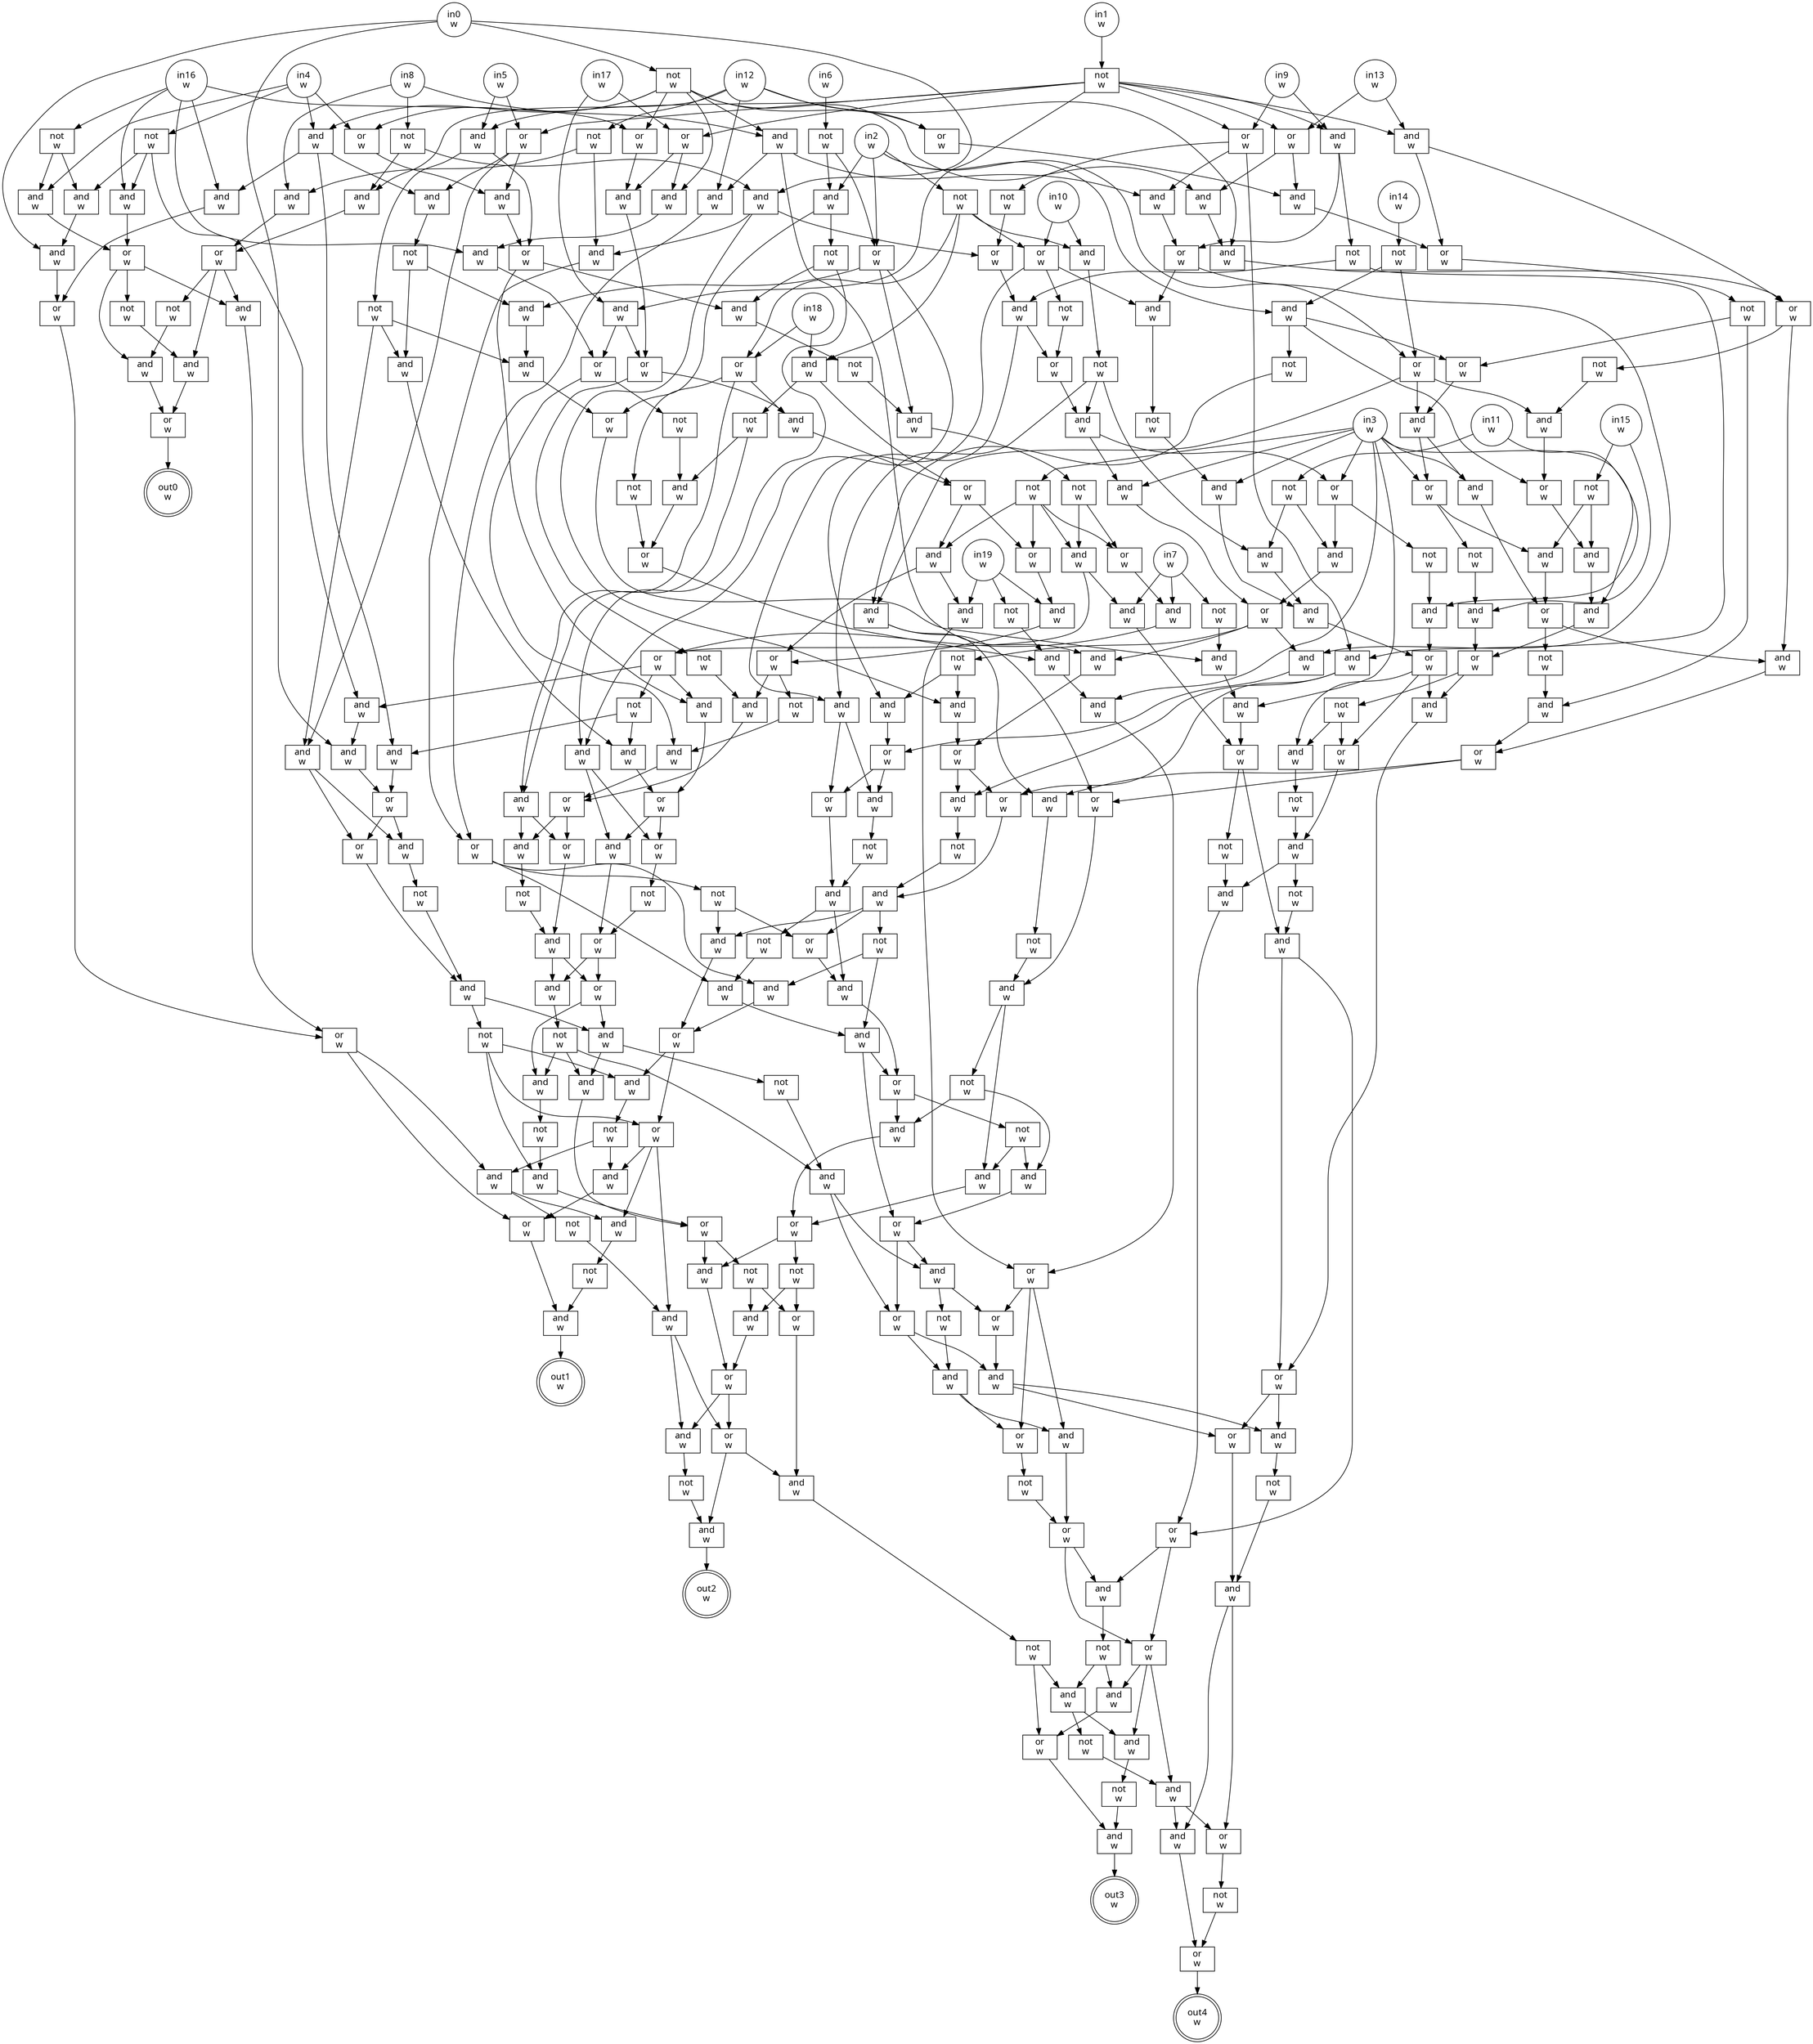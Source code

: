 digraph circuit{
	node [style = filled, fillcolor = white,shape=rect, fontname=geneva]
	g0 [label="in0\nw",shape=circle,fillcolor=white]
	g1 [label="in1\nw",shape=circle,fillcolor=white]
	g2 [label="in2\nw",shape=circle,fillcolor=white]
	g3 [label="in3\nw",shape=circle,fillcolor=white]
	g4 [label="in4\nw",shape=circle,fillcolor=white]
	g5 [label="in5\nw",shape=circle,fillcolor=white]
	g6 [label="in6\nw",shape=circle,fillcolor=white]
	g7 [label="in7\nw",shape=circle,fillcolor=white]
	g8 [label="in8\nw",shape=circle,fillcolor=white]
	g9 [label="in9\nw",shape=circle,fillcolor=white]
	g10 [label="in10\nw",shape=circle,fillcolor=white]
	g11 [label="in11\nw",shape=circle,fillcolor=white]
	g12 [label="in12\nw",shape=circle,fillcolor=white]
	g13 [label="in13\nw",shape=circle,fillcolor=white]
	g14 [label="in14\nw",shape=circle,fillcolor=white]
	g15 [label="in15\nw",shape=circle,fillcolor=white]
	g16 [label="in16\nw",shape=circle,fillcolor=white]
	g17 [label="in17\nw",shape=circle,fillcolor=white]
	g18 [label="in18\nw",shape=circle,fillcolor=white]
	g19 [label="in19\nw",shape=circle,fillcolor=white]
	g20 [label="not\nw",fillcolor=white]
	g21 [label="not\nw",fillcolor=white]
	g22 [label="not\nw",fillcolor=white]
	g23 [label="not\nw",fillcolor=white]
	g24 [label="not\nw",fillcolor=white]
	g25 [label="not\nw",fillcolor=white]
	g26 [label="and\nw",fillcolor=white]
	g27 [label="not\nw",fillcolor=white]
	g28 [label="and\nw",fillcolor=white]
	g29 [label="or\nw",fillcolor=white]
	g30 [label="not\nw",fillcolor=white]
	g31 [label="not\nw",fillcolor=white]
	g32 [label="not\nw",fillcolor=white]
	g33 [label="and\nw",fillcolor=white]
	g34 [label="not\nw",fillcolor=white]
	g35 [label="and\nw",fillcolor=white]
	g36 [label="or\nw",fillcolor=white]
	g37 [label="and\nw",fillcolor=white]
	g38 [label="and\nw",fillcolor=white]
	g39 [label="not\nw",fillcolor=white]
	g40 [label="and\nw",fillcolor=white]
	g41 [label="or\nw",fillcolor=white]
	g42 [label="and\nw",fillcolor=white]
	g43 [label="not\nw",fillcolor=white]
	g44 [label="and\nw",fillcolor=white]
	g45 [label="not\nw",fillcolor=white]
	g46 [label="or\nw",fillcolor=white]
	g47 [label="and\nw",fillcolor=white]
	g48 [label="and\nw",fillcolor=white]
	g49 [label="not\nw",fillcolor=white]
	g50 [label="or\nw",fillcolor=white]
	g51 [label="and\nw",fillcolor=white]
	g52 [label="not\nw",fillcolor=white]
	g53 [label="or\nw",fillcolor=white]
	g54 [label="not\nw",fillcolor=white]
	g55 [label="and\nw",fillcolor=white]
	g56 [label="not\nw",fillcolor=white]
	g57 [label="and\nw",fillcolor=white]
	g58 [label="and\nw",fillcolor=white]
	g59 [label="and\nw",fillcolor=white]
	g60 [label="not\nw",fillcolor=white]
	g61 [label="or\nw",fillcolor=white]
	g62 [label="and\nw",fillcolor=white]
	g63 [label="not\nw",fillcolor=white]
	g64 [label="not\nw",fillcolor=white]
	g65 [label="or\nw",fillcolor=white]
	g66 [label="and\nw",fillcolor=white]
	g67 [label="not\nw",fillcolor=white]
	g68 [label="and\nw",fillcolor=white]
	g69 [label="and\nw",fillcolor=white]
	g70 [label="not\nw",fillcolor=white]
	g71 [label="or\nw",fillcolor=white]
	g72 [label="and\nw",fillcolor=white]
	g73 [label="not\nw",fillcolor=white]
	g74 [label="or\nw",fillcolor=white]
	g75 [label="and\nw",fillcolor=white]
	g76 [label="or\nw",fillcolor=white]
	g77 [label="and\nw",fillcolor=white]
	g78 [label="and\nw",fillcolor=white]
	g79 [label="and\nw",fillcolor=white]
	g80 [label="or\nw",fillcolor=white]
	g81 [label="and\nw",fillcolor=white]
	g82 [label="or\nw",fillcolor=white]
	g83 [label="and\nw",fillcolor=white]
	g84 [label="and\nw",fillcolor=white]
	g85 [label="or\nw",fillcolor=white]
	g86 [label="and\nw",fillcolor=white]
	g87 [label="or\nw",fillcolor=white]
	g88 [label="not\nw",fillcolor=white]
	g89 [label="not\nw",fillcolor=white]
	g90 [label="and\nw",fillcolor=white]
	g91 [label="and\nw",fillcolor=white]
	g92 [label="and\nw",fillcolor=white]
	g93 [label="and\nw",fillcolor=white]
	g94 [label="not\nw",fillcolor=white]
	g95 [label="or\nw",fillcolor=white]
	g96 [label="and\nw",fillcolor=white]
	g97 [label="or\nw",fillcolor=white]
	g98 [label="and\nw",fillcolor=white]
	g99 [label="not\nw",fillcolor=white]
	g100 [label="and\nw",fillcolor=white]
	g101 [label="not\nw",fillcolor=white]
	g102 [label="or\nw",fillcolor=white]
	g103 [label="and\nw",fillcolor=white]
	g104 [label="and\nw",fillcolor=white]
	g105 [label="or\nw",fillcolor=white]
	g106 [label="and\nw",fillcolor=white]
	g107 [label="and\nw",fillcolor=white]
	g108 [label="not\nw",fillcolor=white]
	g109 [label="and\nw",fillcolor=white]
	g110 [label="and\nw",fillcolor=white]
	g111 [label="and\nw",fillcolor=white]
	g112 [label="and\nw",fillcolor=white]
	g113 [label="or\nw",fillcolor=white]
	g114 [label="and\nw",fillcolor=white]
	g115 [label="not\nw",fillcolor=white]
	g116 [label="or\nw",fillcolor=white]
	g117 [label="and\nw",fillcolor=white]
	g118 [label="not\nw",fillcolor=white]
	g119 [label="and\nw",fillcolor=white]
	g120 [label="or\nw",fillcolor=white]
	g121 [label="or\nw",fillcolor=white]
	g122 [label="and\nw",fillcolor=white]
	g123 [label="not\nw",fillcolor=white]
	g124 [label="and\nw",fillcolor=white]
	g125 [label="and\nw",fillcolor=white]
	g126 [label="or\nw",fillcolor=white]
	g127 [label="and\nw",fillcolor=white]
	g128 [label="or\nw",fillcolor=white]
	g129 [label="not\nw",fillcolor=white]
	g130 [label="or\nw",fillcolor=white]
	g131 [label="and\nw",fillcolor=white]
	g132 [label="and\nw",fillcolor=white]
	g133 [label="or\nw",fillcolor=white]
	g134 [label="and\nw",fillcolor=white]
	g135 [label="and\nw",fillcolor=white]
	g136 [label="or\nw",fillcolor=white]
	g137 [label="not\nw",fillcolor=white]
	g138 [label="and\nw",fillcolor=white]
	g139 [label="and\nw",fillcolor=white]
	g140 [label="or\nw",fillcolor=white]
	g141 [label="not\nw",fillcolor=white]
	g142 [label="and\nw",fillcolor=white]
	g143 [label="or\nw",fillcolor=white]
	g144 [label="or\nw",fillcolor=white]
	g145 [label="and\nw",fillcolor=white]
	g146 [label="not\nw",fillcolor=white]
	g147 [label="and\nw",fillcolor=white]
	g148 [label="and\nw",fillcolor=white]
	g149 [label="or\nw",fillcolor=white]
	g150 [label="not\nw",fillcolor=white]
	g151 [label="and\nw",fillcolor=white]
	g152 [label="or\nw",fillcolor=white]
	g153 [label="or\nw",fillcolor=white]
	g154 [label="and\nw",fillcolor=white]
	g155 [label="not\nw",fillcolor=white]
	g156 [label="and\nw",fillcolor=white]
	g157 [label="or\nw",fillcolor=white]
	g158 [label="and\nw",fillcolor=white]
	g159 [label="and\nw",fillcolor=white]
	g160 [label="not\nw",fillcolor=white]
	g161 [label="and\nw",fillcolor=white]
	g162 [label="not\nw",fillcolor=white]
	g163 [label="and\nw",fillcolor=white]
	g164 [label="and\nw",fillcolor=white]
	g165 [label="or\nw",fillcolor=white]
	g166 [label="and\nw",fillcolor=white]
	g167 [label="or\nw",fillcolor=white]
	g168 [label="or\nw",fillcolor=white]
	g169 [label="and\nw",fillcolor=white]
	g170 [label="not\nw",fillcolor=white]
	g171 [label="and\nw",fillcolor=white]
	g172 [label="and\nw",fillcolor=white]
	g173 [label="not\nw",fillcolor=white]
	g174 [label="and\nw",fillcolor=white]
	g175 [label="and\nw",fillcolor=white]
	g176 [label="or\nw",fillcolor=white]
	g177 [label="not\nw",fillcolor=white]
	g178 [label="and\nw",fillcolor=white]
	g179 [label="not\nw",fillcolor=white]
	g180 [label="and\nw",fillcolor=white]
	g181 [label="and\nw",fillcolor=white]
	g182 [label="or\nw",fillcolor=white]
	g183 [label="or\nw",fillcolor=white]
	g184 [label="and\nw",fillcolor=white]
	g185 [label="or\nw",fillcolor=white]
	g186 [label="and\nw",fillcolor=white]
	g187 [label="or\nw",fillcolor=white]
	g188 [label="or\nw",fillcolor=white]
	g189 [label="and\nw",fillcolor=white]
	g190 [label="and\nw",fillcolor=white]
	g191 [label="or\nw",fillcolor=white]
	g192 [label="not\nw",fillcolor=white]
	g193 [label="and\nw",fillcolor=white]
	g194 [label="not\nw",fillcolor=white]
	g195 [label="and\nw",fillcolor=white]
	g196 [label="and\nw",fillcolor=white]
	g197 [label="and\nw",fillcolor=white]
	g198 [label="or\nw",fillcolor=white]
	g199 [label="and\nw",fillcolor=white]
	g200 [label="or\nw",fillcolor=white]
	g201 [label="or\nw",fillcolor=white]
	g202 [label="and\nw",fillcolor=white]
	g203 [label="not\nw",fillcolor=white]
	g204 [label="and\nw",fillcolor=white]
	g205 [label="and\nw",fillcolor=white]
	g206 [label="not\nw",fillcolor=white]
	g207 [label="or\nw",fillcolor=white]
	g208 [label="and\nw",fillcolor=white]
	g209 [label="not\nw",fillcolor=white]
	g210 [label="and\nw",fillcolor=white]
	g211 [label="and\nw",fillcolor=white]
	g212 [label="and\nw",fillcolor=white]
	g213 [label="or\nw",fillcolor=white]
	g214 [label="not\nw",fillcolor=white]
	g215 [label="not\nw",fillcolor=white]
	g216 [label="and\nw",fillcolor=white]
	g217 [label="not\nw",fillcolor=white]
	g218 [label="and\nw",fillcolor=white]
	g219 [label="or\nw",fillcolor=white]
	g220 [label="and\nw",fillcolor=white]
	g221 [label="and\nw",fillcolor=white]
	g222 [label="or\nw",fillcolor=white]
	g223 [label="or\nw",fillcolor=white]
	g224 [label="and\nw",fillcolor=white]
	g225 [label="or\nw",fillcolor=white]
	g226 [label="not\nw",fillcolor=white]
	g227 [label="or\nw",fillcolor=white]
	g228 [label="and\nw",fillcolor=white]
	g229 [label="and\nw",fillcolor=white]
	g230 [label="or\nw",fillcolor=white]
	g231 [label="and\nw",fillcolor=white]
	g232 [label="or\nw",fillcolor=white]
	g233 [label="not\nw",fillcolor=white]
	g234 [label="not\nw",fillcolor=white]
	g235 [label="and\nw",fillcolor=white]
	g236 [label="and\nw",fillcolor=white]
	g237 [label="and\nw",fillcolor=white]
	g238 [label="and\nw",fillcolor=white]
	g239 [label="or\nw",fillcolor=white]
	g240 [label="and\nw",fillcolor=white]
	g241 [label="or\nw",fillcolor=white]
	g242 [label="or\nw",fillcolor=white]
	g243 [label="and\nw",fillcolor=white]
	g244 [label="not\nw",fillcolor=white]
	g245 [label="and\nw",fillcolor=white]
	g246 [label="and\nw",fillcolor=white]
	g247 [label="not\nw",fillcolor=white]
	g248 [label="and\nw",fillcolor=white]
	g249 [label="or\nw",fillcolor=white]
	g250 [label="and\nw",fillcolor=white]
	g251 [label="not\nw",fillcolor=white]
	g252 [label="and\nw",fillcolor=white]
	g253 [label="or\nw",fillcolor=white]
	g254 [label="and\nw",fillcolor=white]
	g255 [label="not\nw",fillcolor=white]
	g256 [label="or\nw",fillcolor=white]
	g257 [label="and\nw",fillcolor=white]
	g258 [label="or\nw",fillcolor=white]
	g259 [label="and\nw",fillcolor=white]
	g260 [label="not\nw",fillcolor=white]
	g261 [label="and\nw",fillcolor=white]
	g262 [label="or\nw",fillcolor=white]
	g263 [label="and\nw",fillcolor=white]
	g264 [label="or\nw",fillcolor=white]
	g265 [label="not\nw",fillcolor=white]
	g266 [label="or\nw",fillcolor=white]
	g267 [label="and\nw",fillcolor=white]
	g268 [label="or\nw",fillcolor=white]
	g269 [label="not\nw",fillcolor=white]
	g270 [label="and\nw",fillcolor=white]
	g271 [label="or\nw",fillcolor=white]
	g272 [label="and\nw",fillcolor=white]
	g273 [label="not\nw",fillcolor=white]
	g274 [label="and\nw",fillcolor=white]
	g275 [label="or\nw",fillcolor=white]
	g276 [label="and\nw",fillcolor=white]
	g277 [label="and\nw",fillcolor=white]
	g278 [label="or\nw",fillcolor=white]
	g279 [label="and\nw",fillcolor=white]
	g280 [label="not\nw",fillcolor=white]
	g281 [label="or\nw",fillcolor=white]
	g282 [label="and\nw",fillcolor=white]
	g283 [label="not\nw",fillcolor=white]
	g284 [label="and\nw",fillcolor=white]
	g285 [label="and\nw",fillcolor=white]
	g286 [label="not\nw",fillcolor=white]
	g287 [label="and\nw",fillcolor=white]
	g288 [label="or\nw",fillcolor=white]
	g289 [label="or\nw",fillcolor=white]
	g290 [label="and\nw",fillcolor=white]
	g291 [label="not\nw",fillcolor=white]
	g292 [label="and\nw",fillcolor=white]
	g293 [label="or\nw",fillcolor=white]
	g294 [label="and\nw",fillcolor=white]
	g295 [label="and\nw",fillcolor=white]
	g296 [label="not\nw",fillcolor=white]
	g297 [label="and\nw",fillcolor=white]
	g298 [label="not\nw",fillcolor=white]
	g299 [label="and\nw",fillcolor=white]
	g300 [label="or\nw",fillcolor=white]
	g301 [label="or\nw",fillcolor=white]
	g302 [label="and\nw",fillcolor=white]
	g303 [label="not\nw",fillcolor=white]
	g304 [label="and\nw",fillcolor=white]
	g305 [label="and\nw",fillcolor=white]
	g306 [label="or\nw",fillcolor=white]
	g307 [label="not\nw",fillcolor=white]
	g308 [label="or\nw",fillcolor=white]
	g309 [label="out0\nw",shape=doublecircle,fillcolor=white]
	g310 [label="out1\nw",shape=doublecircle,fillcolor=white]
	g311 [label="out2\nw",shape=doublecircle,fillcolor=white]
	g312 [label="out3\nw",shape=doublecircle,fillcolor=white]
	g313 [label="out4\nw",shape=doublecircle,fillcolor=white]
	edge [fontname=Geneva,fontcolor=forestgreen]
	g0->g78
	g0->g93
	g0->g94
	g0->g107
	g1->g64
	g2->g44
	g2->g46
	g2->g48
	g2->g50
	g2->g52
	g3->g43
	g3->g84
	g3->g85
	g3->g135
	g3->g180
	g3->g221
	g3->g229
	g3->g230
	g3->g277
	g4->g33
	g4->g34
	g4->g95
	g4->g111
	g5->g65
	g5->g66
	g6->g32
	g7->g31
	g7->g103
	g7->g109
	g8->g26
	g8->g27
	g8->g138
	g9->g69
	g9->g71
	g10->g53
	g10->g55
	g11->g25
	g11->g90
	g12->g24
	g12->g28
	g12->g139
	g12->g223
	g12->g238
	g13->g76
	g13->g77
	g14->g23
	g15->g22
	g15->g235
	g16->g21
	g16->g35
	g16->g119
	g16->g183
	g16->g197
	g17->g74
	g17->g75
	g18->g59
	g18->g61
	g19->g20
	g19->g189
	g19->g193
	g20->g220
	g21->g33
	g21->g42
	g22->g231
	g22->g276
	g23->g48
	g23->g50
	g24->g26
	g24->g79
	g25->g58
	g25->g86
	g26->g29
	g27->g28
	g27->g78
	g28->g29
	g29->g30
	g29->g38
	g29->g40
	g30->g37
	g31->g134
	g32->g44
	g32->g46
	g33->g36
	g34->g35
	g34->g42
	g34->g106
	g35->g36
	g36->g37
	g36->g38
	g36->g39
	g37->g41
	g38->g121
	g39->g40
	g40->g41
	g41->g309
	g42->g93
	g43->g102
	g43->g104
	g43->g188
	g43->g190
	g44->g45
	g44->g133
	g45->g47
	g45->g98
	g46->g47
	g46->g100
	g46->g131
	g47->g127
	g47->g128
	g48->g49
	g48->g227
	g48->g275
	g49->g51
	g50->g51
	g50->g228
	g50->g274
	g51->g242
	g51->g243
	g52->g53
	g52->g55
	g52->g59
	g52->g61
	g53->g54
	g53->g57
	g53->g178
	g54->g82
	g55->g56
	g56->g57
	g56->g58
	g56->g83
	g57->g168
	g57->g169
	g58->g181
	g59->g60
	g59->g187
	g60->g62
	g60->g218
	g61->g62
	g61->g63
	g61->g186
	g62->g201
	g62->g202
	g63->g219
	g64->g65
	g64->g66
	g64->g69
	g64->g71
	g64->g74
	g64->g75
	g64->g76
	g64->g77
	g65->g68
	g65->g96
	g65->g122
	g66->g67
	g66->g97
	g67->g68
	g67->g124
	g67->g132
	g68->g114
	g68->g116
	g69->g70
	g69->g165
	g70->g72
	g70->g81
	g71->g72
	g71->g73
	g71->g164
	g72->g144
	g72->g145
	g73->g80
	g74->g184
	g74->g196
	g75->g185
	g75->g198
	g76->g224
	g76->g237
	g77->g225
	g77->g239
	g78->g79
	g78->g80
	g78->g92
	g79->g140
	g80->g81
	g81->g82
	g81->g91
	g82->g83
	g83->g84
	g83->g85
	g84->g87
	g85->g86
	g85->g89
	g86->g87
	g87->g88
	g87->g142
	g87->g166
	g88->g91
	g88->g92
	g89->g90
	g90->g182
	g91->g167
	g92->g143
	g93->g120
	g94->g95
	g94->g111
	g94->g138
	g94->g183
	g94->g196
	g94->g223
	g94->g237
	g95->g96
	g96->g97
	g97->g98
	g97->g110
	g98->g99
	g99->g100
	g100->g101
	g101->g102
	g101->g104
	g102->g103
	g103->g105
	g104->g105
	g104->g109
	g105->g106
	g105->g108
	g105->g110
	g106->g107
	g107->g113
	g108->g112
	g108->g125
	g109->g136
	g110->g126
	g111->g112
	g111->g119
	g111->g122
	g112->g113
	g113->g114
	g113->g116
	g114->g115
	g115->g117
	g116->g117
	g117->g118
	g117->g211
	g118->g153
	g118->g154
	g118->g210
	g119->g120
	g120->g121
	g121->g157
	g121->g158
	g122->g123
	g123->g124
	g123->g131
	g124->g125
	g125->g126
	g126->g127
	g126->g128
	g127->g130
	g128->g129
	g129->g130
	g130->g205
	g130->g207
	g131->g132
	g132->g133
	g133->g134
	g134->g135
	g135->g136
	g136->g137
	g136->g287
	g137->g285
	g138->g139
	g138->g142
	g138->g164
	g139->g140
	g140->g141
	g140->g151
	g140->g174
	g141->g148
	g141->g149
	g142->g143
	g143->g144
	g143->g145
	g144->g147
	g145->g146
	g146->g147
	g147->g148
	g147->g149
	g147->g150
	g148->g152
	g149->g172
	g150->g151
	g150->g175
	g151->g152
	g152->g153
	g152->g154
	g153->g156
	g153->g159
	g153->g163
	g154->g155
	g155->g156
	g155->g158
	g156->g157
	g157->g161
	g158->g159
	g158->g162
	g159->g160
	g160->g161
	g161->g310
	g162->g163
	g163->g254
	g163->g256
	g164->g165
	g165->g166
	g165->g178
	g166->g167
	g167->g168
	g167->g169
	g168->g171
	g169->g170
	g170->g171
	g171->g172
	g171->g173
	g172->g176
	g173->g174
	g174->g175
	g175->g176
	g175->g262
	g176->g177
	g176->g248
	g177->g246
	g177->g261
	g178->g179
	g179->g180
	g180->g181
	g181->g182
	g182->g279
	g182->g281
	g182->g282
	g183->g184
	g184->g185
	g185->g186
	g185->g194
	g186->g187
	g187->g188
	g187->g190
	g188->g189
	g189->g191
	g190->g191
	g190->g193
	g191->g192
	g191->g195
	g192->g199
	g193->g222
	g194->g195
	g195->g200
	g196->g197
	g197->g198
	g198->g199
	g198->g217
	g199->g200
	g200->g201
	g200->g202
	g201->g204
	g202->g203
	g203->g204
	g204->g205
	g204->g207
	g205->g206
	g206->g208
	g206->g212
	g206->g216
	g207->g208
	g207->g211
	g208->g209
	g209->g210
	g210->g213
	g211->g212
	g211->g215
	g212->g213
	g213->g214
	g213->g250
	g214->g252
	g214->g258
	g215->g216
	g216->g263
	g216->g266
	g217->g218
	g218->g219
	g219->g220
	g220->g221
	g221->g222
	g222->g264
	g222->g268
	g222->g270
	g223->g224
	g224->g225
	g225->g226
	g226->g227
	g226->g236
	g227->g228
	g228->g229
	g228->g230
	g229->g232
	g230->g231
	g230->g234
	g231->g232
	g232->g233
	g232->g240
	g233->g236
	g234->g235
	g235->g278
	g236->g241
	g237->g238
	g238->g239
	g239->g240
	g239->g273
	g240->g241
	g241->g242
	g241->g243
	g242->g245
	g243->g244
	g244->g245
	g245->g246
	g245->g247
	g246->g249
	g247->g248
	g247->g261
	g248->g249
	g249->g250
	g249->g251
	g250->g253
	g251->g252
	g251->g258
	g252->g253
	g253->g254
	g253->g256
	g254->g255
	g255->g257
	g256->g257
	g256->g259
	g257->g311
	g258->g259
	g259->g260
	g260->g293
	g260->g294
	g261->g262
	g262->g263
	g262->g266
	g263->g264
	g263->g265
	g264->g272
	g265->g267
	g266->g267
	g266->g272
	g267->g268
	g267->g270
	g268->g269
	g269->g271
	g270->g271
	g271->g289
	g271->g290
	g272->g301
	g272->g302
	g273->g274
	g274->g275
	g275->g276
	g276->g277
	g277->g278
	g278->g279
	g278->g280
	g279->g300
	g280->g281
	g280->g282
	g281->g284
	g282->g283
	g283->g284
	g284->g285
	g284->g286
	g285->g288
	g286->g287
	g287->g288
	g287->g300
	g288->g289
	g288->g290
	g289->g292
	g289->g295
	g289->g299
	g290->g291
	g291->g292
	g291->g294
	g292->g293
	g293->g297
	g294->g295
	g294->g298
	g295->g296
	g296->g297
	g297->g312
	g298->g299
	g299->g305
	g299->g306
	g300->g301
	g300->g302
	g301->g304
	g302->g303
	g303->g304
	g304->g305
	g304->g306
	g305->g308
	g306->g307
	g307->g308
	g308->g313
}